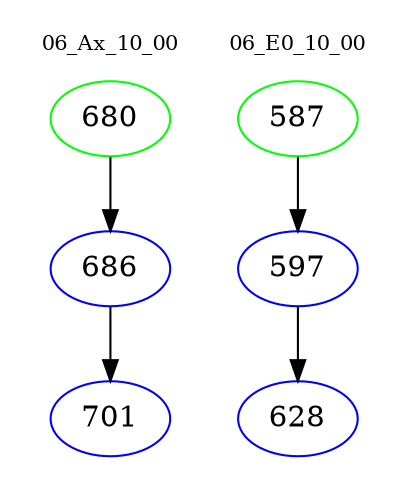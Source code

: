 digraph{
subgraph cluster_0 {
color = white
label = "06_Ax_10_00";
fontsize=10;
T0_680 [label="680", color="green"]
T0_680 -> T0_686 [color="black"]
T0_686 [label="686", color="blue"]
T0_686 -> T0_701 [color="black"]
T0_701 [label="701", color="blue"]
}
subgraph cluster_1 {
color = white
label = "06_E0_10_00";
fontsize=10;
T1_587 [label="587", color="green"]
T1_587 -> T1_597 [color="black"]
T1_597 [label="597", color="blue"]
T1_597 -> T1_628 [color="black"]
T1_628 [label="628", color="blue"]
}
}
